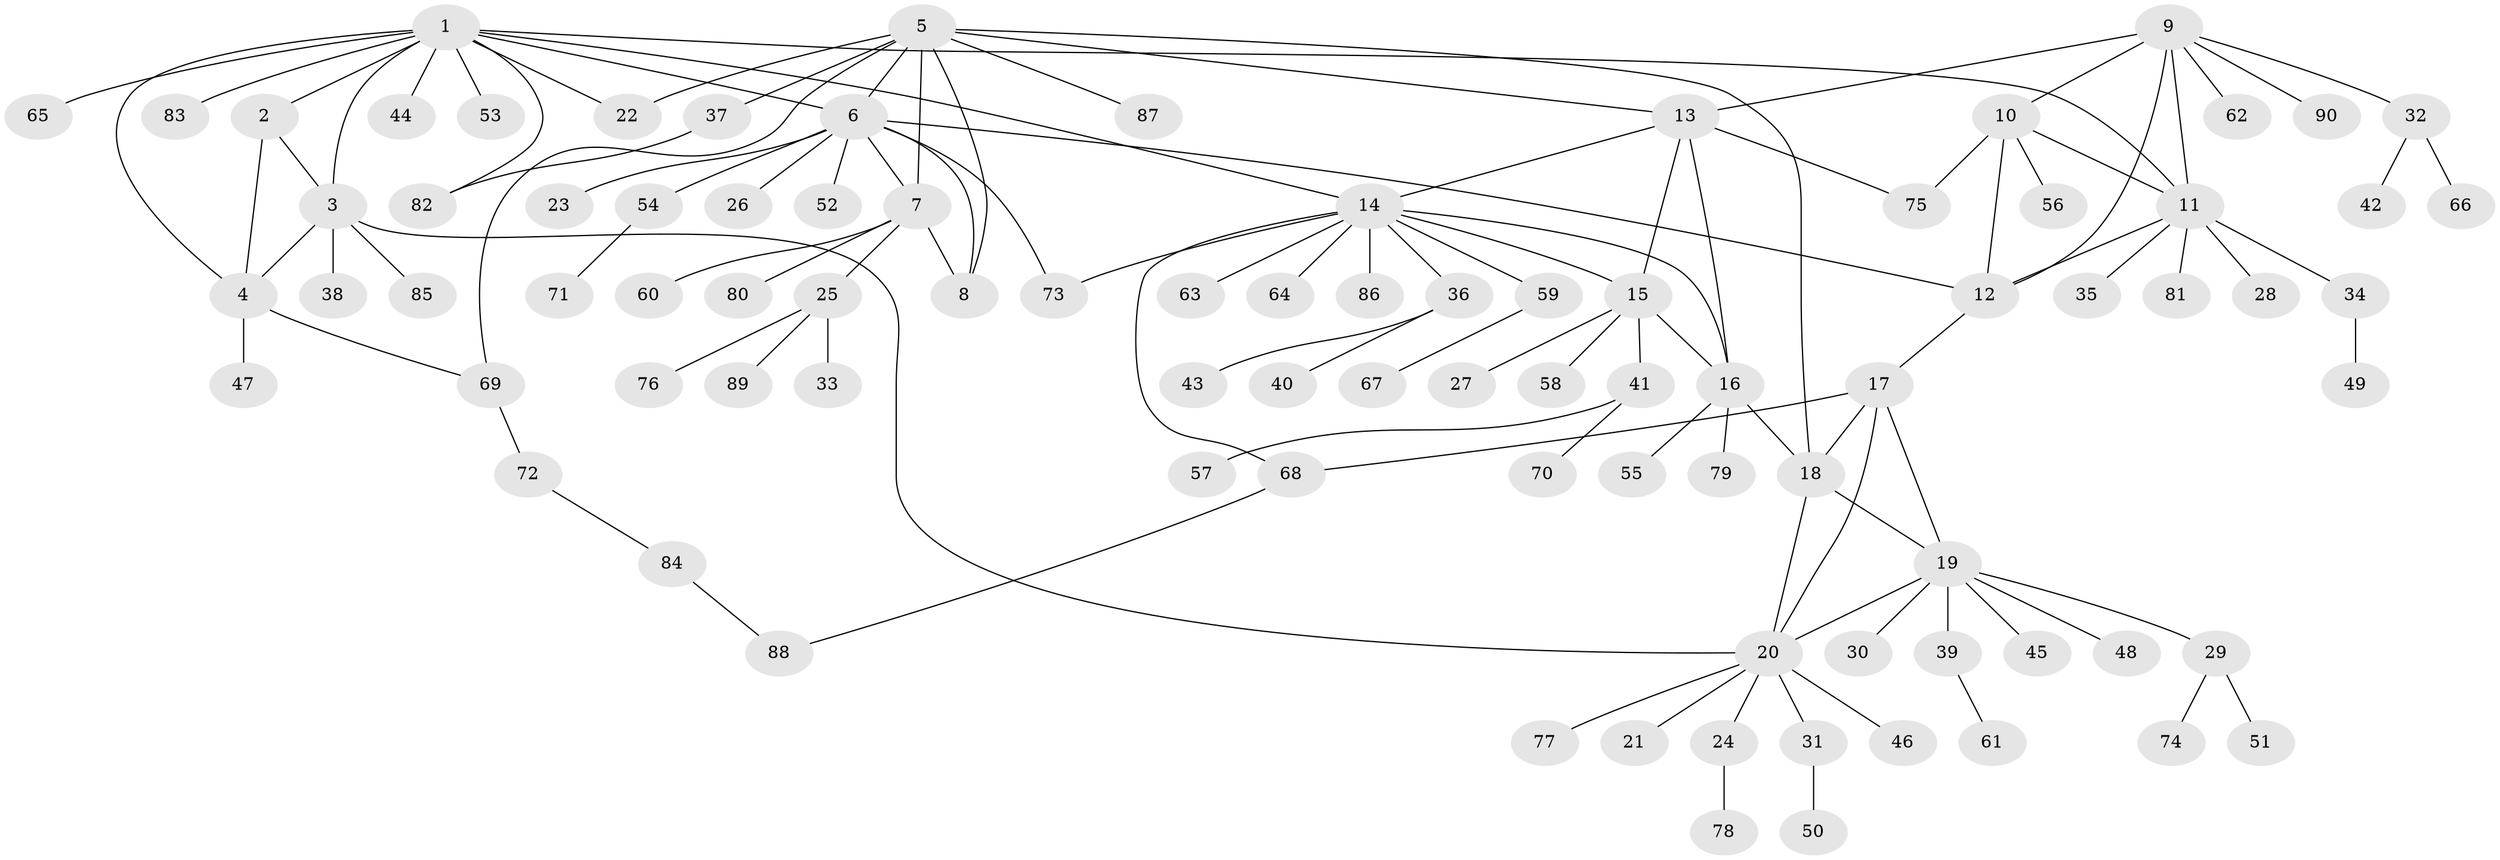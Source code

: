 // Generated by graph-tools (version 1.1) at 2025/37/03/09/25 02:37:45]
// undirected, 90 vertices, 117 edges
graph export_dot {
graph [start="1"]
  node [color=gray90,style=filled];
  1;
  2;
  3;
  4;
  5;
  6;
  7;
  8;
  9;
  10;
  11;
  12;
  13;
  14;
  15;
  16;
  17;
  18;
  19;
  20;
  21;
  22;
  23;
  24;
  25;
  26;
  27;
  28;
  29;
  30;
  31;
  32;
  33;
  34;
  35;
  36;
  37;
  38;
  39;
  40;
  41;
  42;
  43;
  44;
  45;
  46;
  47;
  48;
  49;
  50;
  51;
  52;
  53;
  54;
  55;
  56;
  57;
  58;
  59;
  60;
  61;
  62;
  63;
  64;
  65;
  66;
  67;
  68;
  69;
  70;
  71;
  72;
  73;
  74;
  75;
  76;
  77;
  78;
  79;
  80;
  81;
  82;
  83;
  84;
  85;
  86;
  87;
  88;
  89;
  90;
  1 -- 2;
  1 -- 3;
  1 -- 4;
  1 -- 6;
  1 -- 11;
  1 -- 14;
  1 -- 22;
  1 -- 44;
  1 -- 53;
  1 -- 65;
  1 -- 82;
  1 -- 83;
  2 -- 3;
  2 -- 4;
  3 -- 4;
  3 -- 20;
  3 -- 38;
  3 -- 85;
  4 -- 47;
  4 -- 69;
  5 -- 6;
  5 -- 7;
  5 -- 8;
  5 -- 13;
  5 -- 18;
  5 -- 22;
  5 -- 37;
  5 -- 69;
  5 -- 87;
  6 -- 7;
  6 -- 8;
  6 -- 12;
  6 -- 23;
  6 -- 26;
  6 -- 52;
  6 -- 54;
  6 -- 73;
  7 -- 8;
  7 -- 25;
  7 -- 60;
  7 -- 80;
  9 -- 10;
  9 -- 11;
  9 -- 12;
  9 -- 13;
  9 -- 32;
  9 -- 62;
  9 -- 90;
  10 -- 11;
  10 -- 12;
  10 -- 56;
  10 -- 75;
  11 -- 12;
  11 -- 28;
  11 -- 34;
  11 -- 35;
  11 -- 81;
  12 -- 17;
  13 -- 14;
  13 -- 15;
  13 -- 16;
  13 -- 75;
  14 -- 15;
  14 -- 16;
  14 -- 36;
  14 -- 59;
  14 -- 63;
  14 -- 64;
  14 -- 68;
  14 -- 73;
  14 -- 86;
  15 -- 16;
  15 -- 27;
  15 -- 41;
  15 -- 58;
  16 -- 18;
  16 -- 55;
  16 -- 79;
  17 -- 18;
  17 -- 19;
  17 -- 20;
  17 -- 68;
  18 -- 19;
  18 -- 20;
  19 -- 20;
  19 -- 29;
  19 -- 30;
  19 -- 39;
  19 -- 45;
  19 -- 48;
  20 -- 21;
  20 -- 24;
  20 -- 31;
  20 -- 46;
  20 -- 77;
  24 -- 78;
  25 -- 33;
  25 -- 76;
  25 -- 89;
  29 -- 51;
  29 -- 74;
  31 -- 50;
  32 -- 42;
  32 -- 66;
  34 -- 49;
  36 -- 40;
  36 -- 43;
  37 -- 82;
  39 -- 61;
  41 -- 57;
  41 -- 70;
  54 -- 71;
  59 -- 67;
  68 -- 88;
  69 -- 72;
  72 -- 84;
  84 -- 88;
}
